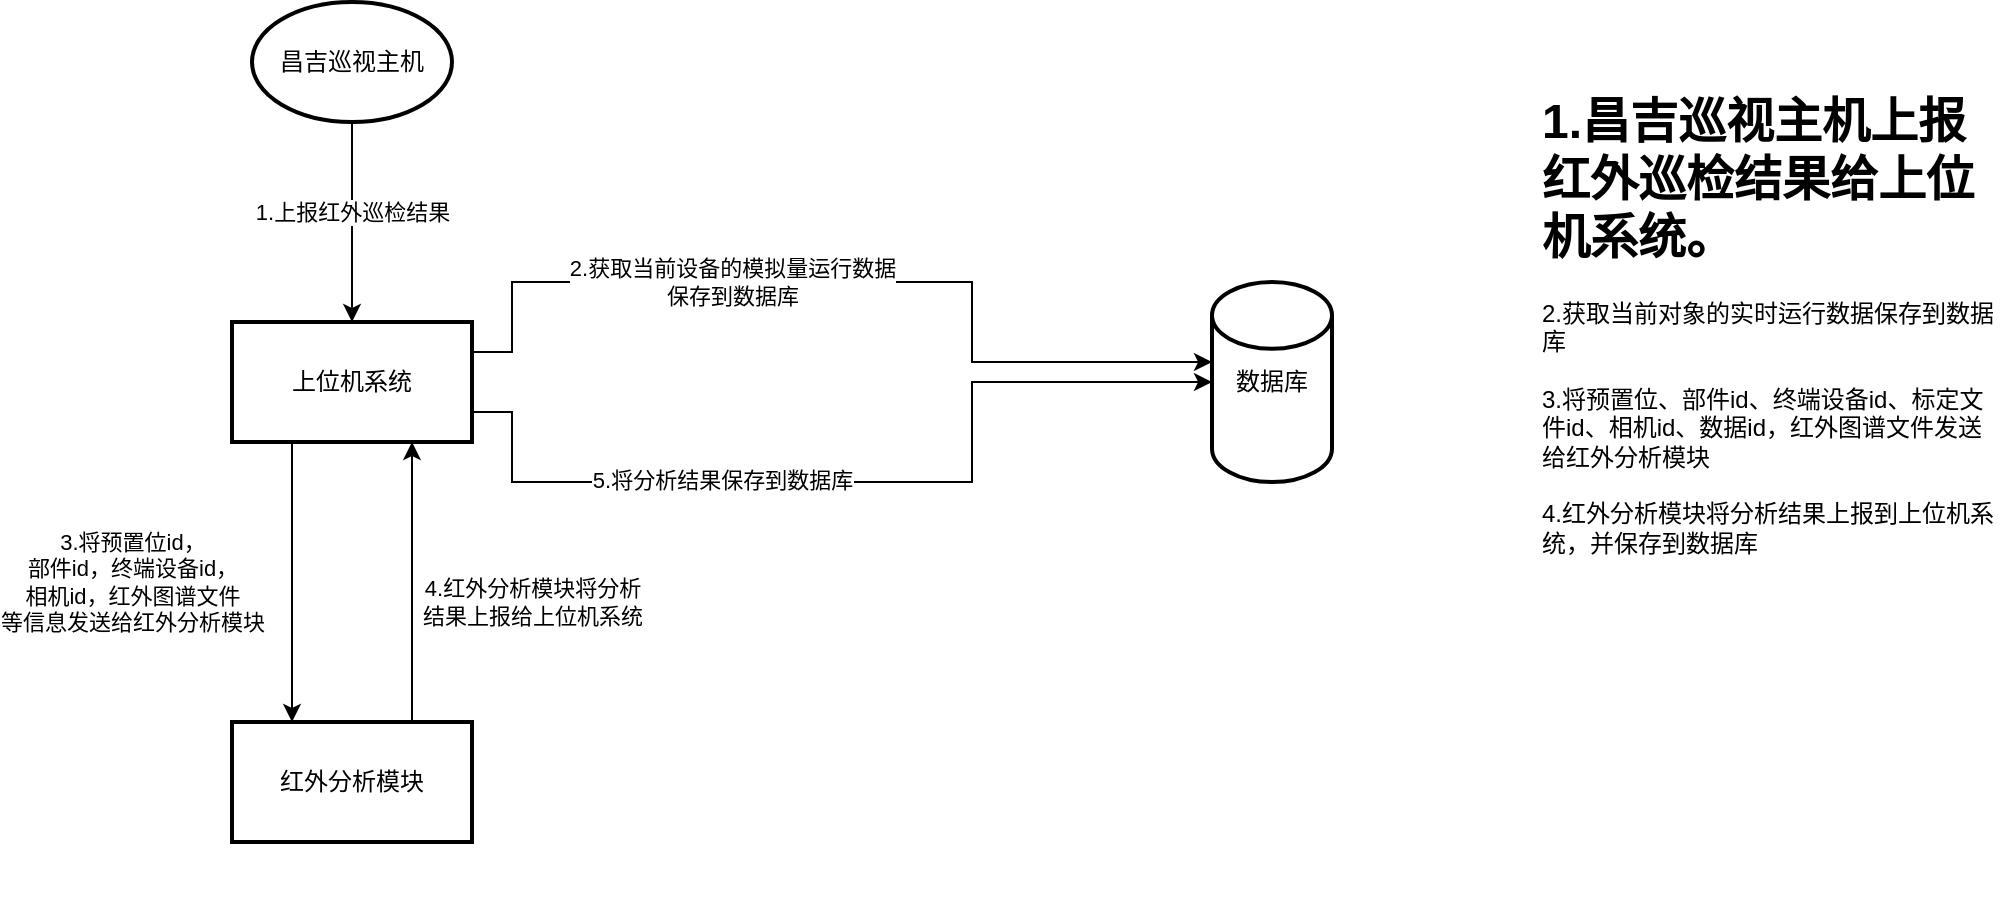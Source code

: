 <mxfile version="16.6.4" type="github">
  <diagram id="Ngma9uTH-kOSsA47BcDm" name="Page-1">
    <mxGraphModel dx="1426" dy="684" grid="1" gridSize="10" guides="1" tooltips="1" connect="1" arrows="1" fold="1" page="1" pageScale="1" pageWidth="827" pageHeight="1169" math="0" shadow="0">
      <root>
        <mxCell id="0" />
        <mxCell id="1" parent="0" />
        <mxCell id="eiqtC8RxXbG8RJ6kN2Gq-4" value="" style="edgeStyle=orthogonalEdgeStyle;rounded=0;orthogonalLoop=1;jettySize=auto;html=1;" edge="1" parent="1" source="eiqtC8RxXbG8RJ6kN2Gq-2" target="eiqtC8RxXbG8RJ6kN2Gq-3">
          <mxGeometry relative="1" as="geometry" />
        </mxCell>
        <mxCell id="eiqtC8RxXbG8RJ6kN2Gq-5" value="1.上报红外巡检结果" style="edgeLabel;html=1;align=center;verticalAlign=middle;resizable=0;points=[];" vertex="1" connectable="0" parent="eiqtC8RxXbG8RJ6kN2Gq-4">
          <mxGeometry x="-0.1" relative="1" as="geometry">
            <mxPoint as="offset" />
          </mxGeometry>
        </mxCell>
        <mxCell id="eiqtC8RxXbG8RJ6kN2Gq-2" value="昌吉巡视主机" style="strokeWidth=2;html=1;shape=mxgraph.flowchart.start_1;whiteSpace=wrap;" vertex="1" parent="1">
          <mxGeometry x="260" y="130" width="100" height="60" as="geometry" />
        </mxCell>
        <mxCell id="eiqtC8RxXbG8RJ6kN2Gq-7" value="" style="edgeStyle=orthogonalEdgeStyle;rounded=0;orthogonalLoop=1;jettySize=auto;html=1;exitX=0.25;exitY=1;exitDx=0;exitDy=0;entryX=0.25;entryY=0;entryDx=0;entryDy=0;" edge="1" parent="1" source="eiqtC8RxXbG8RJ6kN2Gq-3" target="eiqtC8RxXbG8RJ6kN2Gq-6">
          <mxGeometry relative="1" as="geometry" />
        </mxCell>
        <mxCell id="eiqtC8RxXbG8RJ6kN2Gq-14" value="3.将预置位id，&lt;br&gt;部件id，终端设备id，&lt;br&gt;相机id，红外图谱文件&lt;br&gt;等信息发送给红外分析模块" style="edgeLabel;html=1;align=center;verticalAlign=middle;resizable=0;points=[];" vertex="1" connectable="0" parent="eiqtC8RxXbG8RJ6kN2Gq-7">
          <mxGeometry x="-0.071" relative="1" as="geometry">
            <mxPoint x="-80" y="5" as="offset" />
          </mxGeometry>
        </mxCell>
        <mxCell id="eiqtC8RxXbG8RJ6kN2Gq-10" style="edgeStyle=orthogonalEdgeStyle;rounded=0;orthogonalLoop=1;jettySize=auto;html=1;exitX=1;exitY=0.25;exitDx=0;exitDy=0;" edge="1" parent="1" source="eiqtC8RxXbG8RJ6kN2Gq-3" target="eiqtC8RxXbG8RJ6kN2Gq-9">
          <mxGeometry relative="1" as="geometry">
            <Array as="points">
              <mxPoint x="390" y="305" />
              <mxPoint x="390" y="270" />
              <mxPoint x="620" y="270" />
              <mxPoint x="620" y="310" />
            </Array>
          </mxGeometry>
        </mxCell>
        <mxCell id="eiqtC8RxXbG8RJ6kN2Gq-11" value="2.获取当前设备的模拟量运行数据&lt;br&gt;保存到数据库" style="edgeLabel;html=1;align=center;verticalAlign=middle;resizable=0;points=[];" vertex="1" connectable="0" parent="eiqtC8RxXbG8RJ6kN2Gq-10">
          <mxGeometry x="-0.074" y="-1" relative="1" as="geometry">
            <mxPoint x="-41" y="-1" as="offset" />
          </mxGeometry>
        </mxCell>
        <mxCell id="eiqtC8RxXbG8RJ6kN2Gq-12" style="edgeStyle=orthogonalEdgeStyle;rounded=0;orthogonalLoop=1;jettySize=auto;html=1;exitX=1;exitY=0.75;exitDx=0;exitDy=0;entryX=0;entryY=0.5;entryDx=0;entryDy=0;entryPerimeter=0;" edge="1" parent="1" source="eiqtC8RxXbG8RJ6kN2Gq-3" target="eiqtC8RxXbG8RJ6kN2Gq-9">
          <mxGeometry relative="1" as="geometry">
            <Array as="points">
              <mxPoint x="390" y="335" />
              <mxPoint x="390" y="370" />
              <mxPoint x="620" y="370" />
              <mxPoint x="620" y="320" />
            </Array>
          </mxGeometry>
        </mxCell>
        <mxCell id="eiqtC8RxXbG8RJ6kN2Gq-16" value="5.将分析结果保存到数据库" style="edgeLabel;html=1;align=center;verticalAlign=middle;resizable=0;points=[];" vertex="1" connectable="0" parent="eiqtC8RxXbG8RJ6kN2Gq-12">
          <mxGeometry x="-0.297" y="1" relative="1" as="geometry">
            <mxPoint as="offset" />
          </mxGeometry>
        </mxCell>
        <mxCell id="eiqtC8RxXbG8RJ6kN2Gq-3" value="上位机系统" style="whiteSpace=wrap;html=1;strokeWidth=2;" vertex="1" parent="1">
          <mxGeometry x="250" y="290" width="120" height="60" as="geometry" />
        </mxCell>
        <mxCell id="eiqtC8RxXbG8RJ6kN2Gq-13" style="edgeStyle=orthogonalEdgeStyle;rounded=0;orthogonalLoop=1;jettySize=auto;html=1;exitX=0.75;exitY=0;exitDx=0;exitDy=0;entryX=0.75;entryY=1;entryDx=0;entryDy=0;" edge="1" parent="1" source="eiqtC8RxXbG8RJ6kN2Gq-6" target="eiqtC8RxXbG8RJ6kN2Gq-3">
          <mxGeometry relative="1" as="geometry" />
        </mxCell>
        <mxCell id="eiqtC8RxXbG8RJ6kN2Gq-15" value="4.红外分析模块将分析&lt;br&gt;结果上报给上位机系统" style="edgeLabel;html=1;align=center;verticalAlign=middle;resizable=0;points=[];" vertex="1" connectable="0" parent="eiqtC8RxXbG8RJ6kN2Gq-13">
          <mxGeometry x="0.029" relative="1" as="geometry">
            <mxPoint x="60" y="12" as="offset" />
          </mxGeometry>
        </mxCell>
        <mxCell id="eiqtC8RxXbG8RJ6kN2Gq-6" value="红外分析模块" style="whiteSpace=wrap;html=1;strokeWidth=2;" vertex="1" parent="1">
          <mxGeometry x="250" y="490" width="120" height="60" as="geometry" />
        </mxCell>
        <mxCell id="eiqtC8RxXbG8RJ6kN2Gq-8" value="&lt;h1&gt;1.昌吉巡视主机上报红外巡检结果给上位机系统。&lt;/h1&gt;&lt;div&gt;2.获取当前对象的实时运行数据保存到数据库&lt;/div&gt;&lt;div&gt;&lt;br&gt;&lt;/div&gt;&lt;div&gt;3.将预置位、部件id、终端设备id、标定文件id、相机id、数据id，红外图谱文件发送给红外分析模块&lt;/div&gt;&lt;div&gt;&lt;br&gt;&lt;/div&gt;&lt;div&gt;4.红外分析模块将分析结果上报到上位机系统，并保存到数据库&lt;/div&gt;" style="text;html=1;strokeColor=none;fillColor=none;spacing=5;spacingTop=-20;whiteSpace=wrap;overflow=hidden;rounded=0;" vertex="1" parent="1">
          <mxGeometry x="900" y="170" width="240" height="420" as="geometry" />
        </mxCell>
        <mxCell id="eiqtC8RxXbG8RJ6kN2Gq-9" value="数据库" style="strokeWidth=2;html=1;shape=mxgraph.flowchart.database;whiteSpace=wrap;" vertex="1" parent="1">
          <mxGeometry x="740" y="270" width="60" height="100" as="geometry" />
        </mxCell>
      </root>
    </mxGraphModel>
  </diagram>
</mxfile>
